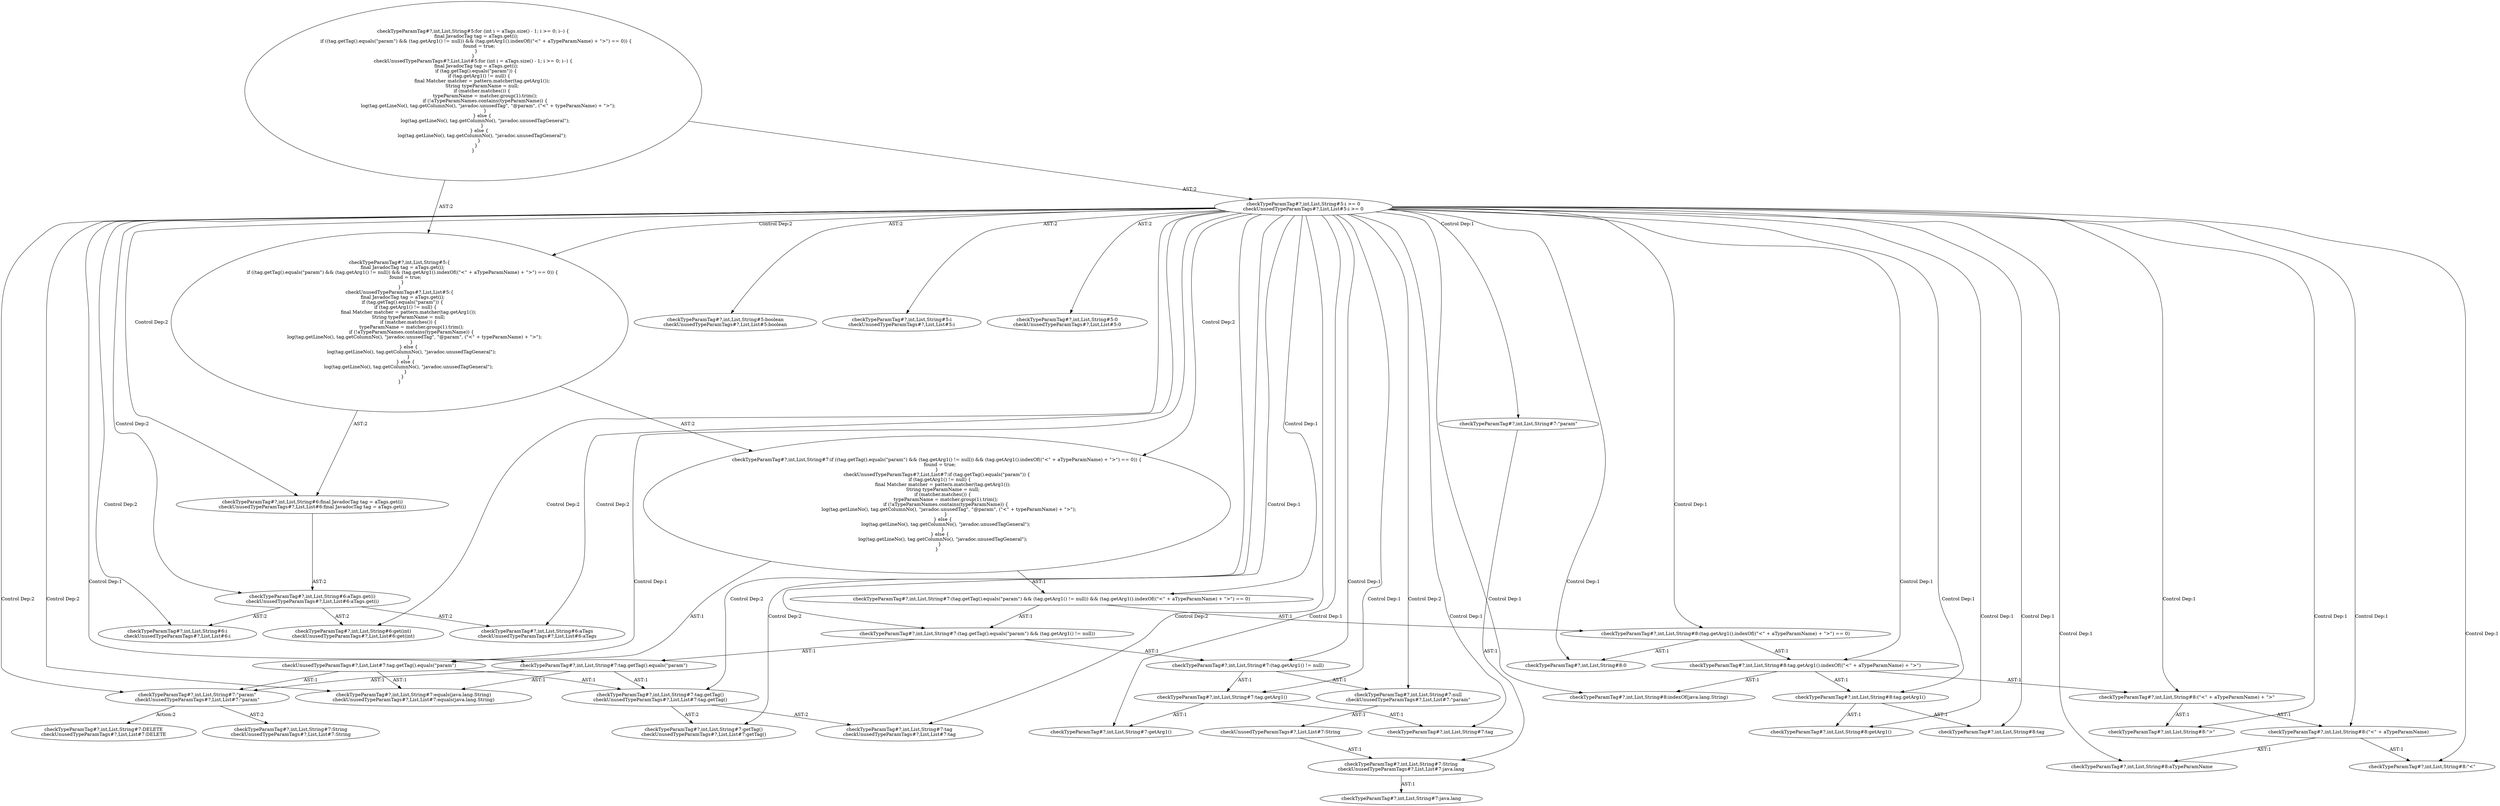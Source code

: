 digraph "Pattern" {
0 [label="checkTypeParamTag#?,int,List,String#7:DELETE
checkUnusedTypeParamTags#?,List,List#7:DELETE" shape=ellipse]
1 [label="checkTypeParamTag#?,int,List,String#7:\"param\"
checkUnusedTypeParamTags#?,List,List#7:\"param\"" shape=ellipse]
2 [label="checkTypeParamTag#?,int,List,String#5:i >= 0
checkUnusedTypeParamTags#?,List,List#5:i >= 0" shape=ellipse]
3 [label="checkTypeParamTag#?,int,List,String#5:for (int i = aTags.size() - 1; i >= 0; i--) \{
    final JavadocTag tag = aTags.get(i);
    if ((tag.getTag().equals(\"param\") && (tag.getArg1() != null)) && (tag.getArg1().indexOf((\"<\" + aTypeParamName) + \">\") == 0)) \{
        found = true;
    \}
\}
checkUnusedTypeParamTags#?,List,List#5:for (int i = aTags.size() - 1; i >= 0; i--) \{
    final JavadocTag tag = aTags.get(i);
    if (tag.getTag().equals(\"param\")) \{
        if (tag.getArg1() != null) \{
            final Matcher matcher = pattern.matcher(tag.getArg1());
            String typeParamName = null;
            if (matcher.matches()) \{
                typeParamName = matcher.group(1).trim();
                if (!aTypeParamNames.contains(typeParamName)) \{
                    log(tag.getLineNo(), tag.getColumnNo(), \"javadoc.unusedTag\", \"@param\", (\"<\" + typeParamName) + \">\");
                \}
            \} else \{
                log(tag.getLineNo(), tag.getColumnNo(), \"javadoc.unusedTagGeneral\");
            \}
        \} else \{
            log(tag.getLineNo(), tag.getColumnNo(), \"javadoc.unusedTagGeneral\");
        \}
    \}
\}" shape=ellipse]
4 [label="checkTypeParamTag#?,int,List,String#5:boolean
checkUnusedTypeParamTags#?,List,List#5:boolean" shape=ellipse]
5 [label="checkTypeParamTag#?,int,List,String#5:i
checkUnusedTypeParamTags#?,List,List#5:i" shape=ellipse]
6 [label="checkTypeParamTag#?,int,List,String#5:0
checkUnusedTypeParamTags#?,List,List#5:0" shape=ellipse]
7 [label="checkTypeParamTag#?,int,List,String#5:\{
    final JavadocTag tag = aTags.get(i);
    if ((tag.getTag().equals(\"param\") && (tag.getArg1() != null)) && (tag.getArg1().indexOf((\"<\" + aTypeParamName) + \">\") == 0)) \{
        found = true;
    \}
\}
checkUnusedTypeParamTags#?,List,List#5:\{
    final JavadocTag tag = aTags.get(i);
    if (tag.getTag().equals(\"param\")) \{
        if (tag.getArg1() != null) \{
            final Matcher matcher = pattern.matcher(tag.getArg1());
            String typeParamName = null;
            if (matcher.matches()) \{
                typeParamName = matcher.group(1).trim();
                if (!aTypeParamNames.contains(typeParamName)) \{
                    log(tag.getLineNo(), tag.getColumnNo(), \"javadoc.unusedTag\", \"@param\", (\"<\" + typeParamName) + \">\");
                \}
            \} else \{
                log(tag.getLineNo(), tag.getColumnNo(), \"javadoc.unusedTagGeneral\");
            \}
        \} else \{
            log(tag.getLineNo(), tag.getColumnNo(), \"javadoc.unusedTagGeneral\");
        \}
    \}
\}" shape=ellipse]
8 [label="checkTypeParamTag#?,int,List,String#6:final JavadocTag tag = aTags.get(i)
checkUnusedTypeParamTags#?,List,List#6:final JavadocTag tag = aTags.get(i)" shape=ellipse]
9 [label="checkTypeParamTag#?,int,List,String#6:aTags.get(i)
checkUnusedTypeParamTags#?,List,List#6:aTags.get(i)" shape=ellipse]
10 [label="checkTypeParamTag#?,int,List,String#6:get(int)
checkUnusedTypeParamTags#?,List,List#6:get(int)" shape=ellipse]
11 [label="checkTypeParamTag#?,int,List,String#6:aTags
checkUnusedTypeParamTags#?,List,List#6:aTags" shape=ellipse]
12 [label="checkTypeParamTag#?,int,List,String#6:i
checkUnusedTypeParamTags#?,List,List#6:i" shape=ellipse]
13 [label="checkTypeParamTag#?,int,List,String#7:if ((tag.getTag().equals(\"param\") && (tag.getArg1() != null)) && (tag.getArg1().indexOf((\"<\" + aTypeParamName) + \">\") == 0)) \{
    found = true;
\}
checkUnusedTypeParamTags#?,List,List#7:if (tag.getTag().equals(\"param\")) \{
    if (tag.getArg1() != null) \{
        final Matcher matcher = pattern.matcher(tag.getArg1());
        String typeParamName = null;
        if (matcher.matches()) \{
            typeParamName = matcher.group(1).trim();
            if (!aTypeParamNames.contains(typeParamName)) \{
                log(tag.getLineNo(), tag.getColumnNo(), \"javadoc.unusedTag\", \"@param\", (\"<\" + typeParamName) + \">\");
            \}
        \} else \{
            log(tag.getLineNo(), tag.getColumnNo(), \"javadoc.unusedTagGeneral\");
        \}
    \} else \{
        log(tag.getLineNo(), tag.getColumnNo(), \"javadoc.unusedTagGeneral\");
    \}
\}" shape=ellipse]
14 [label="checkTypeParamTag#?,int,List,String#7:(tag.getTag().equals(\"param\") && (tag.getArg1() != null)) && (tag.getArg1().indexOf((\"<\" + aTypeParamName) + \">\") == 0)" shape=ellipse]
15 [label="checkTypeParamTag#?,int,List,String#7:(tag.getTag().equals(\"param\") && (tag.getArg1() != null))" shape=ellipse]
16 [label="checkTypeParamTag#?,int,List,String#7:tag.getTag().equals(\"param\")" shape=ellipse]
17 [label="checkTypeParamTag#?,int,List,String#7:equals(java.lang.String)
checkUnusedTypeParamTags#?,List,List#7:equals(java.lang.String)" shape=ellipse]
18 [label="checkTypeParamTag#?,int,List,String#7:tag.getTag()
checkUnusedTypeParamTags#?,List,List#7:tag.getTag()" shape=ellipse]
19 [label="checkTypeParamTag#?,int,List,String#7:getTag()
checkUnusedTypeParamTags#?,List,List#7:getTag()" shape=ellipse]
20 [label="checkTypeParamTag#?,int,List,String#7:tag
checkUnusedTypeParamTags#?,List,List#7:tag" shape=ellipse]
21 [label="checkTypeParamTag#?,int,List,String#7:(tag.getArg1() != null)" shape=ellipse]
22 [label="checkTypeParamTag#?,int,List,String#7:tag.getArg1()" shape=ellipse]
23 [label="checkTypeParamTag#?,int,List,String#7:getArg1()" shape=ellipse]
24 [label="checkTypeParamTag#?,int,List,String#7:tag" shape=ellipse]
25 [label="checkTypeParamTag#?,int,List,String#7:null
checkUnusedTypeParamTags#?,List,List#7:\"param\"" shape=ellipse]
26 [label="checkTypeParamTag#?,int,List,String#8:(tag.getArg1().indexOf((\"<\" + aTypeParamName) + \">\") == 0)" shape=ellipse]
27 [label="checkTypeParamTag#?,int,List,String#8:tag.getArg1().indexOf((\"<\" + aTypeParamName) + \">\")" shape=ellipse]
28 [label="checkTypeParamTag#?,int,List,String#8:indexOf(java.lang.String)" shape=ellipse]
29 [label="checkTypeParamTag#?,int,List,String#8:tag.getArg1()" shape=ellipse]
30 [label="checkTypeParamTag#?,int,List,String#8:getArg1()" shape=ellipse]
31 [label="checkTypeParamTag#?,int,List,String#8:tag" shape=ellipse]
32 [label="checkTypeParamTag#?,int,List,String#8:(\"<\" + aTypeParamName) + \">\"" shape=ellipse]
33 [label="checkTypeParamTag#?,int,List,String#8:(\"<\" + aTypeParamName)" shape=ellipse]
34 [label="checkTypeParamTag#?,int,List,String#8:\"<\"" shape=ellipse]
35 [label="checkTypeParamTag#?,int,List,String#8:aTypeParamName" shape=ellipse]
36 [label="checkTypeParamTag#?,int,List,String#8:\">\"" shape=ellipse]
37 [label="checkTypeParamTag#?,int,List,String#8:0" shape=ellipse]
38 [label="checkTypeParamTag#?,int,List,String#7:\"param\"" shape=ellipse]
39 [label="checkTypeParamTag#?,int,List,String#7:String
checkUnusedTypeParamTags#?,List,List#7:java.lang" shape=ellipse]
40 [label="checkTypeParamTag#?,int,List,String#7:java.lang" shape=ellipse]
41 [label="checkTypeParamTag#?,int,List,String#7:String
checkUnusedTypeParamTags#?,List,List#7:String" shape=ellipse]
42 [label="checkUnusedTypeParamTags#?,List,List#7:tag.getTag().equals(\"param\")" shape=ellipse]
43 [label="checkUnusedTypeParamTags#?,List,List#7:String" shape=ellipse]
1 -> 0 [label="Action:2"];
1 -> 41 [label="AST:2"];
2 -> 1 [label="Control Dep:2"];
2 -> 4 [label="AST:2"];
2 -> 5 [label="AST:2"];
2 -> 6 [label="AST:2"];
2 -> 7 [label="Control Dep:2"];
2 -> 8 [label="Control Dep:2"];
2 -> 9 [label="Control Dep:2"];
2 -> 10 [label="Control Dep:2"];
2 -> 11 [label="Control Dep:2"];
2 -> 12 [label="Control Dep:2"];
2 -> 13 [label="Control Dep:2"];
2 -> 14 [label="Control Dep:1"];
2 -> 15 [label="Control Dep:1"];
2 -> 16 [label="Control Dep:1"];
2 -> 17 [label="Control Dep:2"];
2 -> 18 [label="Control Dep:2"];
2 -> 19 [label="Control Dep:2"];
2 -> 20 [label="Control Dep:2"];
2 -> 21 [label="Control Dep:1"];
2 -> 22 [label="Control Dep:1"];
2 -> 23 [label="Control Dep:1"];
2 -> 24 [label="Control Dep:1"];
2 -> 25 [label="Control Dep:2"];
2 -> 26 [label="Control Dep:1"];
2 -> 27 [label="Control Dep:1"];
2 -> 28 [label="Control Dep:1"];
2 -> 29 [label="Control Dep:1"];
2 -> 30 [label="Control Dep:1"];
2 -> 31 [label="Control Dep:1"];
2 -> 32 [label="Control Dep:1"];
2 -> 33 [label="Control Dep:1"];
2 -> 34 [label="Control Dep:1"];
2 -> 35 [label="Control Dep:1"];
2 -> 36 [label="Control Dep:1"];
2 -> 37 [label="Control Dep:1"];
2 -> 38 [label="Control Dep:1"];
2 -> 42 [label="Control Dep:1"];
3 -> 2 [label="AST:2"];
3 -> 7 [label="AST:2"];
7 -> 8 [label="AST:2"];
7 -> 13 [label="AST:2"];
8 -> 9 [label="AST:2"];
9 -> 11 [label="AST:2"];
9 -> 10 [label="AST:2"];
9 -> 12 [label="AST:2"];
13 -> 14 [label="AST:1"];
13 -> 42 [label="AST:1"];
14 -> 15 [label="AST:1"];
14 -> 26 [label="AST:1"];
15 -> 16 [label="AST:1"];
15 -> 21 [label="AST:1"];
16 -> 1 [label="AST:1"];
16 -> 18 [label="AST:1"];
16 -> 17 [label="AST:1"];
18 -> 20 [label="AST:2"];
18 -> 19 [label="AST:2"];
21 -> 22 [label="AST:1"];
21 -> 25 [label="AST:1"];
22 -> 24 [label="AST:1"];
22 -> 23 [label="AST:1"];
25 -> 43 [label="AST:1"];
26 -> 27 [label="AST:1"];
26 -> 37 [label="AST:1"];
27 -> 29 [label="AST:1"];
27 -> 28 [label="AST:1"];
27 -> 32 [label="AST:1"];
29 -> 31 [label="AST:1"];
29 -> 30 [label="AST:1"];
32 -> 33 [label="AST:1"];
32 -> 36 [label="AST:1"];
33 -> 34 [label="AST:1"];
33 -> 35 [label="AST:1"];
38 -> 39 [label="AST:1"];
39 -> 40 [label="AST:1"];
42 -> 18 [label="AST:1"];
42 -> 17 [label="AST:1"];
42 -> 1 [label="AST:1"];
43 -> 39 [label="AST:1"];
}
